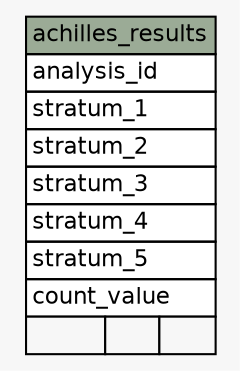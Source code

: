 // dot 2.38.0 on Linux 3.16.0-38-generic
// SchemaSpy rev 590
digraph "achilles_results" {
  graph [
    rankdir="RL"
    bgcolor="#f7f7f7"
    nodesep="0.18"
    ranksep="0.46"
    fontname="Helvetica"
    fontsize="11"
  ];
  node [
    fontname="Helvetica"
    fontsize="11"
    shape="plaintext"
  ];
  edge [
    arrowsize="0.8"
  ];
  "achilles_results" [
    label=<
    <TABLE BORDER="0" CELLBORDER="1" CELLSPACING="0" BGCOLOR="#ffffff">
      <TR><TD COLSPAN="3" BGCOLOR="#9bab96" ALIGN="CENTER">achilles_results</TD></TR>
      <TR><TD PORT="analysis_id" COLSPAN="3" ALIGN="LEFT">analysis_id</TD></TR>
      <TR><TD PORT="stratum_1" COLSPAN="3" ALIGN="LEFT">stratum_1</TD></TR>
      <TR><TD PORT="stratum_2" COLSPAN="3" ALIGN="LEFT">stratum_2</TD></TR>
      <TR><TD PORT="stratum_3" COLSPAN="3" ALIGN="LEFT">stratum_3</TD></TR>
      <TR><TD PORT="stratum_4" COLSPAN="3" ALIGN="LEFT">stratum_4</TD></TR>
      <TR><TD PORT="stratum_5" COLSPAN="3" ALIGN="LEFT">stratum_5</TD></TR>
      <TR><TD PORT="count_value" COLSPAN="3" ALIGN="LEFT">count_value</TD></TR>
      <TR><TD ALIGN="LEFT" BGCOLOR="#f7f7f7">  </TD><TD ALIGN="RIGHT" BGCOLOR="#f7f7f7">  </TD><TD ALIGN="RIGHT" BGCOLOR="#f7f7f7">  </TD></TR>
    </TABLE>>
    URL="tables/achilles_results.html"
    tooltip="achilles_results"
  ];
}
